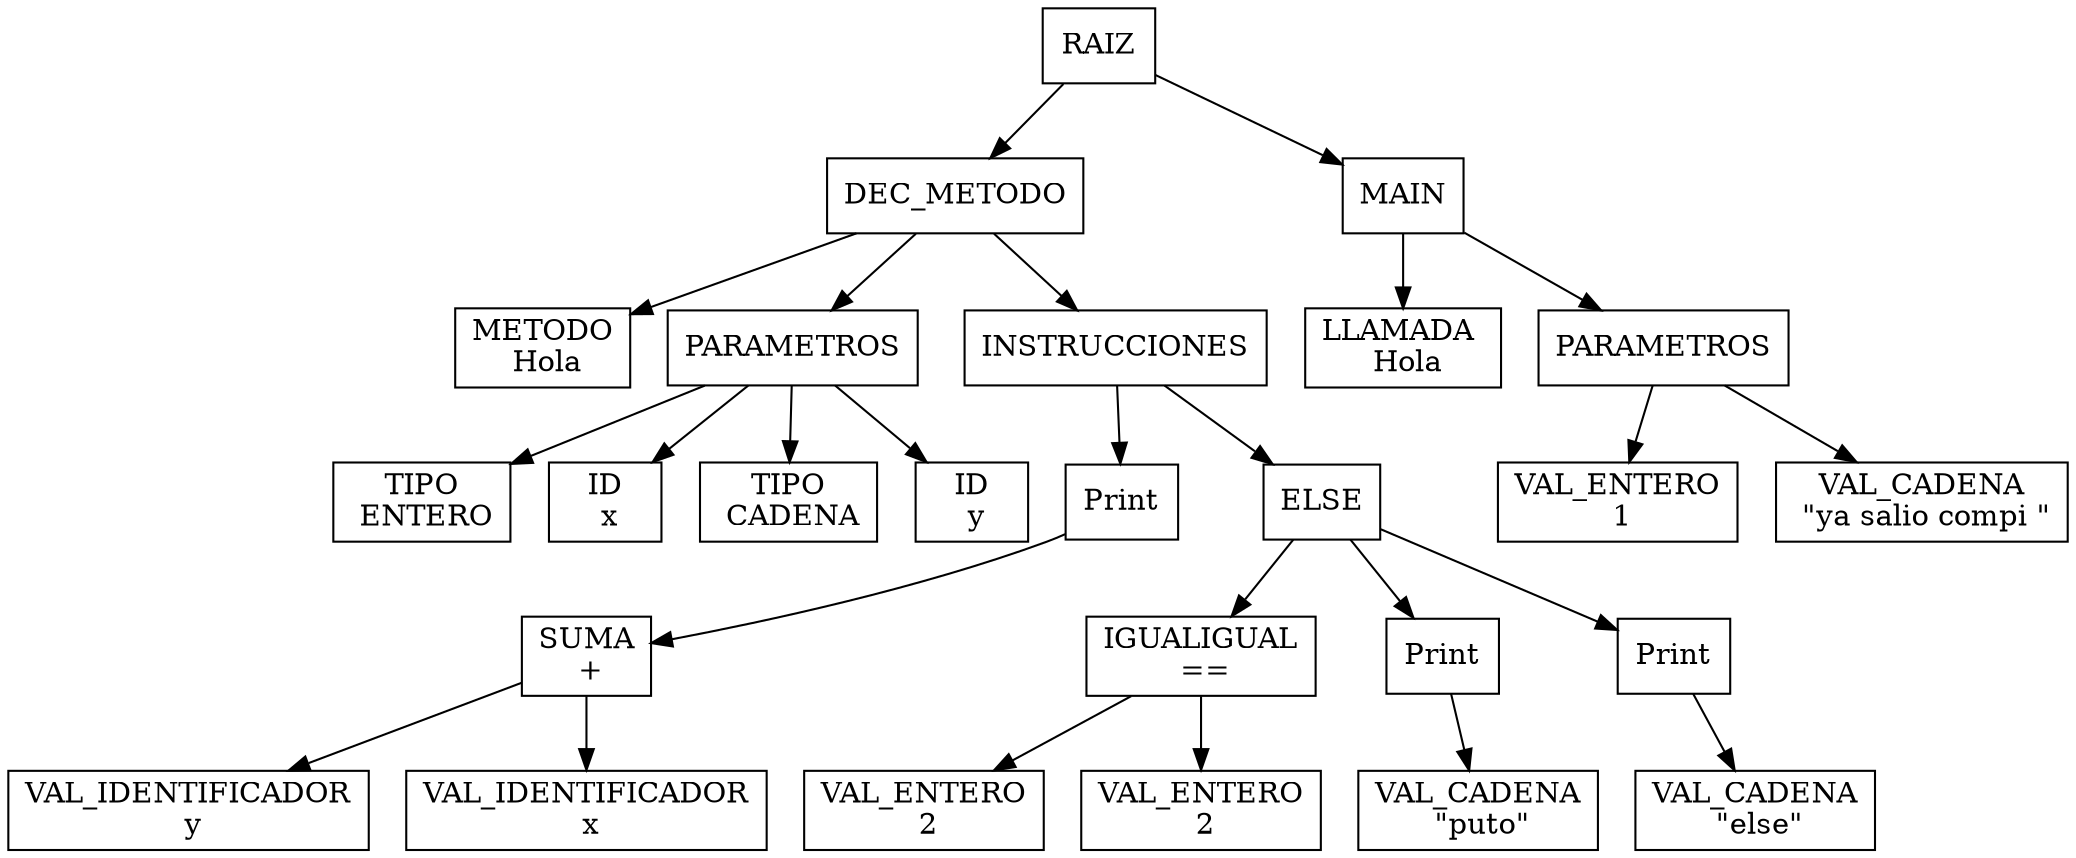 digraph G {
node [shape="box"]Nodo0[label="RAIZ"];
Nodo1[label="DEC_METODO"];
Nodo0->Nodo1;
Nodo2[label="METODO
 Hola"];
Nodo1->Nodo2;
Nodo3[label="PARAMETROS"];
Nodo1->Nodo3;
Nodo4[label="TIPO
 ENTERO"];
Nodo3->Nodo4;
Nodo5[label="ID
 x"];
Nodo3->Nodo5;
Nodo6[label="TIPO
 CADENA"];
Nodo3->Nodo6;
Nodo7[label="ID
 y"];
Nodo3->Nodo7;
Nodo8[label="INSTRUCCIONES"];
Nodo1->Nodo8;
Nodo9[label="Print"];
Nodo8->Nodo9;
Nodo10[label="SUMA
 +"];
Nodo9->Nodo10;
Nodo11[label="VAL_IDENTIFICADOR
 y"];
Nodo10->Nodo11;
Nodo12[label="VAL_IDENTIFICADOR
 x"];
Nodo10->Nodo12;
Nodo13[label="ELSE"];
Nodo8->Nodo13;
Nodo14[label="IGUALIGUAL
 =="];
Nodo13->Nodo14;
Nodo15[label="VAL_ENTERO
 2"];
Nodo14->Nodo15;
Nodo16[label="VAL_ENTERO
 2"];
Nodo14->Nodo16;
Nodo17[label="Print"];
Nodo13->Nodo17;
Nodo18[label="VAL_CADENA
 \"puto\""];
Nodo17->Nodo18;
Nodo19[label="Print"];
Nodo13->Nodo19;
Nodo20[label="VAL_CADENA
 \"else\""];
Nodo19->Nodo20;
Nodo21[label="MAIN"];
Nodo0->Nodo21;
Nodo22[label="LLAMADA 
 Hola"];
Nodo21->Nodo22;
Nodo23[label="PARAMETROS"];
Nodo21->Nodo23;
Nodo24[label="VAL_ENTERO
 1"];
Nodo23->Nodo24;
Nodo25[label="VAL_CADENA
 \"ya salio compi \""];
Nodo23->Nodo25;
}